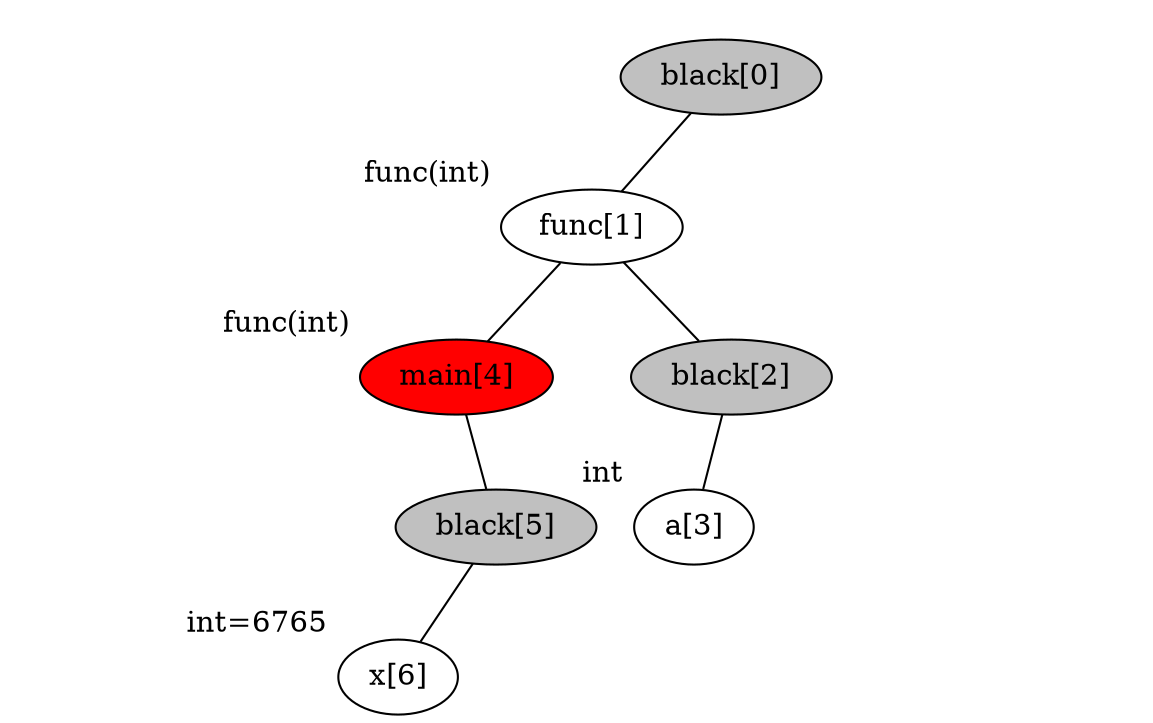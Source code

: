 graph binary {
	dpi="400";
	v0[style=filled, fillcolor=grey]
	v0[label="black[0]"]
	v0[xlabel=" "]
	v0 -- v1
	v0center [style=invis, width=0, label=""];
	v0 -- v0center [style=invis];
	v0notVisibleR [style=invis]
	v0 -- v0notVisibleR [style=invis];
	{
		rank=same v1 -- v0center  -- v0notVisibleR  [style=invis] 
	}
	v1[label="func[1]"]
	v1[xlabel="func(int) "]
	v1 -- v4
	v1center [style=invis, width=0, label=""];
	v1 -- v1center [style=invis];
	v1 -- v2	{
		rank=same v4 -- v1center  -- v2 [style=invis] 
	}
	v4[label="main[4]"]
	v4[style=filled, fillcolor=red]
	v4[xlabel="func(int) "]
	v4notVisibleL [style=invis]
	v4 -- v4notVisibleL [style=invis];
	v4center [style=invis, width=0, label=""];
	v4 -- v4center [style=invis];
	v4 -- v5	{
		rank=same v4notVisibleL -- v4center  -- v5 [style=invis] 
	}
	v5[style=filled, fillcolor=grey]
	v5[label="black[5]"]
	v5[xlabel=" "]
	v5 -- v6
	v5center [style=invis, width=0, label=""];
	v5 -- v5center [style=invis];
	v5notVisibleR [style=invis]
	v5 -- v5notVisibleR [style=invis];
	{
		rank=same v6 -- v5center  -- v5notVisibleR  [style=invis] 
	}
	v6[label="x[6]"]
	v6[xlabel="int=6765 "]
	v2[style=filled, fillcolor=grey]
	v2[label="black[2]"]
	v2[xlabel=" "]
	v2 -- v3
	v2center [style=invis, width=0, label=""];
	v2 -- v2center [style=invis];
	v2notVisibleR [style=invis]
	v2 -- v2notVisibleR [style=invis];
	{
		rank=same v3 -- v2center  -- v2notVisibleR  [style=invis] 
	}
	v3[label="a[3]"]
	v3[xlabel="int "]

}
